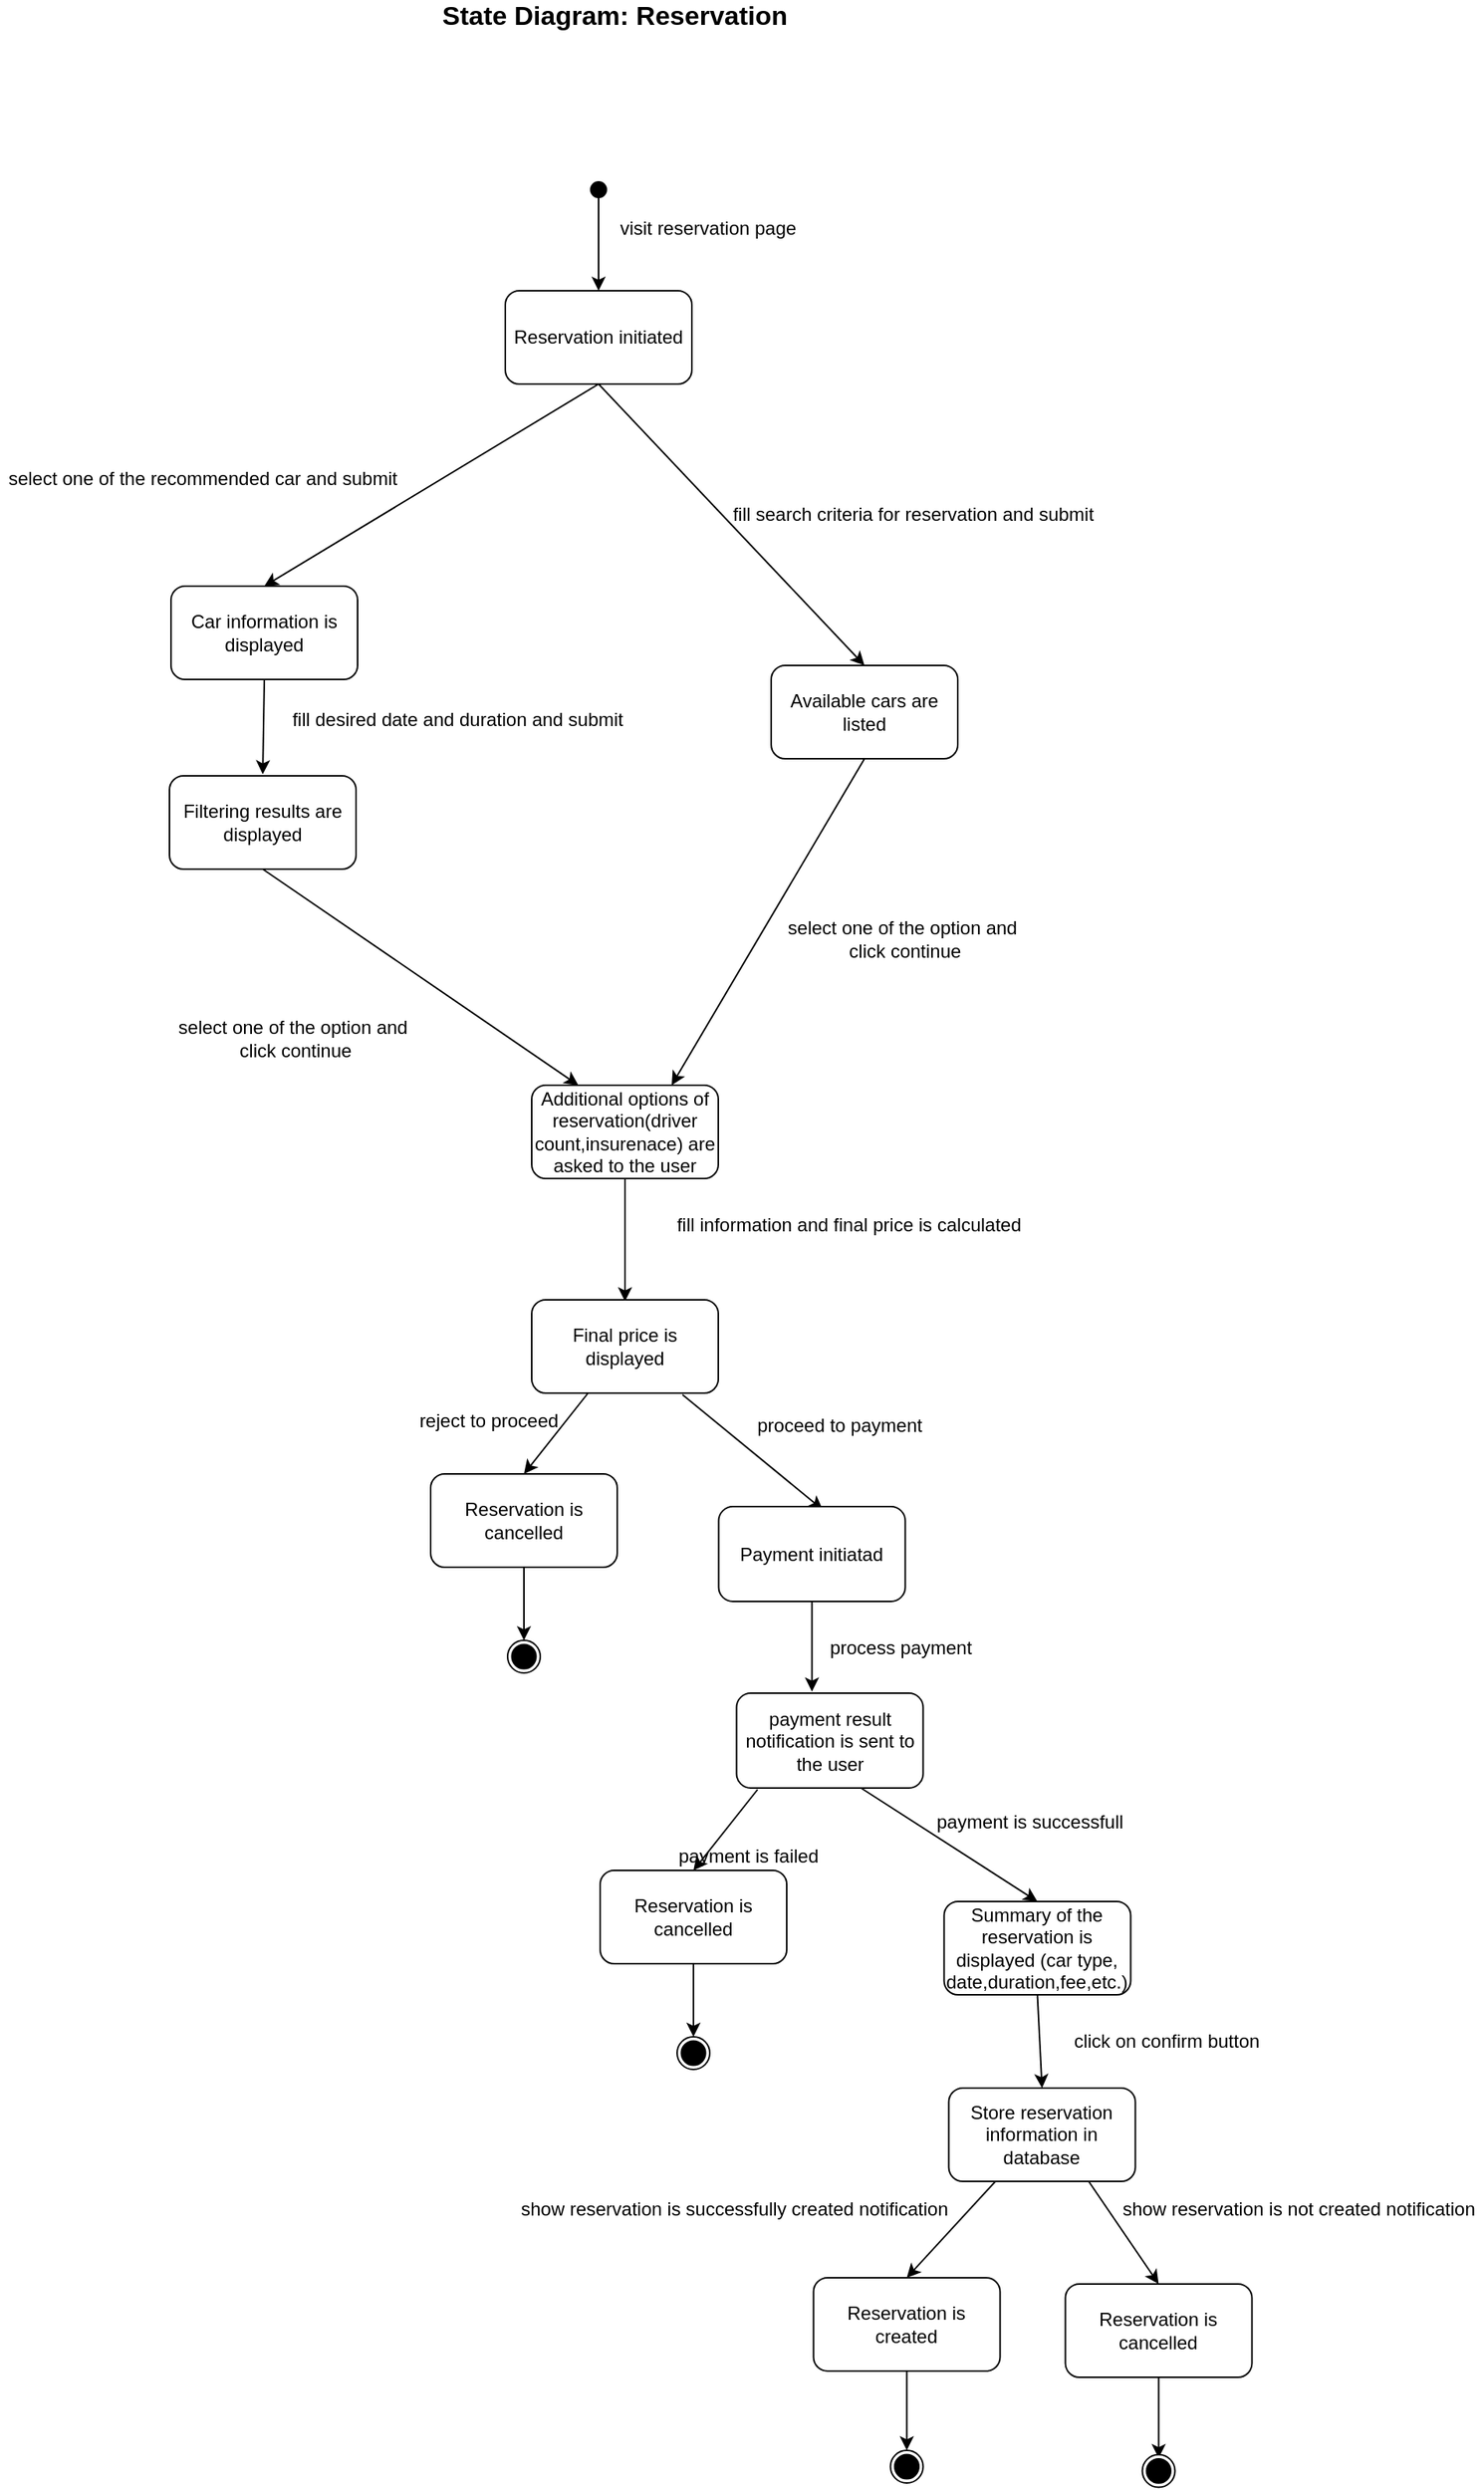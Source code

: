 <mxfile version="13.1.14" type="google"><diagram id="I1BvM2PEFjCEKqhY6WqG" name="Page-1"><mxGraphModel dx="1152" dy="1037" grid="0" gridSize="10" guides="1" tooltips="1" connect="1" arrows="1" fold="1" page="0" pageScale="1" pageWidth="850" pageHeight="1100" math="0" shadow="0"><root><mxCell id="0"/><mxCell id="1" parent="0"/><mxCell id="aM61dXOeNyEAPDIbZXlM-1" value="" style="ellipse;whiteSpace=wrap;html=1;aspect=fixed;fillColor=#000000;" parent="1" vertex="1"><mxGeometry x="390" y="90" width="10" height="10" as="geometry"/></mxCell><mxCell id="aM61dXOeNyEAPDIbZXlM-2" value="" style="endArrow=classic;html=1;exitX=0.5;exitY=1;exitDx=0;exitDy=0;entryX=0.5;entryY=0;entryDx=0;entryDy=0;" parent="1" source="aM61dXOeNyEAPDIbZXlM-1" target="aM61dXOeNyEAPDIbZXlM-6" edge="1"><mxGeometry width="50" height="50" relative="1" as="geometry"><mxPoint x="380" y="410" as="sourcePoint"/><mxPoint x="395" y="150" as="targetPoint"/></mxGeometry></mxCell><mxCell id="aM61dXOeNyEAPDIbZXlM-3" value="visit reservation page" style="text;html=1;align=center;verticalAlign=middle;resizable=0;points=[];autosize=1;" parent="1" vertex="1"><mxGeometry x="400" y="110" width="130" height="20" as="geometry"/></mxCell><mxCell id="aM61dXOeNyEAPDIbZXlM-4" value="&lt;b&gt;&lt;font style=&quot;font-size: 17px&quot;&gt;State Diagram: Reservation&lt;/font&gt;&lt;/b&gt;" style="text;html=1;align=center;verticalAlign=middle;resizable=0;points=[];autosize=1;" parent="1" vertex="1"><mxGeometry x="289" y="-26" width="232" height="19" as="geometry"/></mxCell><mxCell id="aM61dXOeNyEAPDIbZXlM-6" value="Reservation initiated" style="rounded=1;whiteSpace=wrap;html=1;fillColor=#FFFFFF;" parent="1" vertex="1"><mxGeometry x="335" y="160" width="120" height="60" as="geometry"/></mxCell><mxCell id="aM61dXOeNyEAPDIbZXlM-7" value="" style="endArrow=classic;html=1;exitX=0.5;exitY=1;exitDx=0;exitDy=0;entryX=0.5;entryY=0;entryDx=0;entryDy=0;" parent="1" source="aM61dXOeNyEAPDIbZXlM-6" target="aM61dXOeNyEAPDIbZXlM-9" edge="1"><mxGeometry width="50" height="50" relative="1" as="geometry"><mxPoint x="320" y="370" as="sourcePoint"/><mxPoint x="395" y="270" as="targetPoint"/></mxGeometry></mxCell><mxCell id="aM61dXOeNyEAPDIbZXlM-8" value="fill search criteria for reservation and submit" style="text;html=1;align=center;verticalAlign=middle;resizable=0;points=[];autosize=1;" parent="1" vertex="1"><mxGeometry x="472" y="294" width="250" height="20" as="geometry"/></mxCell><mxCell id="aM61dXOeNyEAPDIbZXlM-9" value="Available cars are listed" style="rounded=1;whiteSpace=wrap;html=1;fillColor=#FFFFFF;" parent="1" vertex="1"><mxGeometry x="506.03" y="401" width="120" height="60" as="geometry"/></mxCell><mxCell id="aM61dXOeNyEAPDIbZXlM-10" value="" style="endArrow=classic;html=1;exitX=0.5;exitY=1;exitDx=0;exitDy=0;entryX=0.75;entryY=0;entryDx=0;entryDy=0;" parent="1" source="aM61dXOeNyEAPDIbZXlM-9" target="H4Zhc6urobGK9iSFdEA7-1" edge="1"><mxGeometry width="50" height="50" relative="1" as="geometry"><mxPoint x="651" y="548" as="sourcePoint"/><mxPoint x="726" y="398" as="targetPoint"/></mxGeometry></mxCell><mxCell id="aM61dXOeNyEAPDIbZXlM-11" value="select one of the option and&lt;br&gt;&amp;nbsp;click continue" style="text;html=1;align=center;verticalAlign=middle;resizable=0;points=[];autosize=1;" parent="1" vertex="1"><mxGeometry x="511" y="561" width="158" height="32" as="geometry"/></mxCell><mxCell id="e_OwW7tcBv-j63vK3X-O-1" value="select one of the recommended car and submit" style="text;html=1;align=center;verticalAlign=middle;resizable=0;points=[];autosize=1;" parent="1" vertex="1"><mxGeometry x="10" y="272" width="260" height="18" as="geometry"/></mxCell><mxCell id="e_OwW7tcBv-j63vK3X-O-2" value="Car information is displayed" style="rounded=1;whiteSpace=wrap;html=1;fillColor=#FFFFFF;" parent="1" vertex="1"><mxGeometry x="120" y="350" width="120" height="60" as="geometry"/></mxCell><mxCell id="e_OwW7tcBv-j63vK3X-O-3" value="" style="endArrow=classic;html=1;exitX=0.5;exitY=1;exitDx=0;exitDy=0;" parent="1" source="e_OwW7tcBv-j63vK3X-O-2" edge="1"><mxGeometry width="50" height="50" relative="1" as="geometry"><mxPoint x="105" y="610" as="sourcePoint"/><mxPoint x="179" y="471" as="targetPoint"/></mxGeometry></mxCell><mxCell id="e_OwW7tcBv-j63vK3X-O-4" value="select one of the option and&lt;br&gt;&amp;nbsp;click continue" style="text;html=1;align=center;verticalAlign=middle;resizable=0;points=[];autosize=1;" parent="1" vertex="1"><mxGeometry x="119" y="625" width="158" height="32" as="geometry"/></mxCell><mxCell id="e_OwW7tcBv-j63vK3X-O-5" value="Summary of the reservation is displayed (car type, date,duration,fee,etc.)" style="rounded=1;whiteSpace=wrap;html=1;fillColor=#FFFFFF;" parent="1" vertex="1"><mxGeometry x="617.25" y="1196" width="120" height="60" as="geometry"/></mxCell><mxCell id="e_OwW7tcBv-j63vK3X-O-6" value="" style="endArrow=classic;html=1;exitX=0.5;exitY=1;exitDx=0;exitDy=0;entryX=0.5;entryY=0;entryDx=0;entryDy=0;" parent="1" source="e_OwW7tcBv-j63vK3X-O-5" target="e_OwW7tcBv-j63vK3X-O-8" edge="1"><mxGeometry width="50" height="50" relative="1" as="geometry"><mxPoint x="605.25" y="1486" as="sourcePoint"/><mxPoint x="680.25" y="1336" as="targetPoint"/></mxGeometry></mxCell><mxCell id="e_OwW7tcBv-j63vK3X-O-7" value="click on confirm button" style="text;html=1;align=center;verticalAlign=middle;resizable=0;points=[];autosize=1;" parent="1" vertex="1"><mxGeometry x="695.25" y="1276" width="130" height="20" as="geometry"/></mxCell><mxCell id="e_OwW7tcBv-j63vK3X-O-8" value="Store reservation information in database" style="rounded=1;whiteSpace=wrap;html=1;fillColor=#FFFFFF;" parent="1" vertex="1"><mxGeometry x="620.25" y="1316" width="120" height="60" as="geometry"/></mxCell><mxCell id="e_OwW7tcBv-j63vK3X-O-9" value="" style="endArrow=classic;html=1;exitX=0.75;exitY=1;exitDx=0;exitDy=0;entryX=0.5;entryY=0;entryDx=0;entryDy=0;" parent="1" source="e_OwW7tcBv-j63vK3X-O-8" target="e_OwW7tcBv-j63vK3X-O-14" edge="1"><mxGeometry width="50" height="50" relative="1" as="geometry"><mxPoint x="734.25" y="1366" as="sourcePoint"/><mxPoint x="750.25" y="1453" as="targetPoint"/></mxGeometry></mxCell><mxCell id="e_OwW7tcBv-j63vK3X-O-10" value="" style="endArrow=classic;html=1;exitX=0.25;exitY=1;exitDx=0;exitDy=0;entryX=0.5;entryY=0;entryDx=0;entryDy=0;" parent="1" source="e_OwW7tcBv-j63vK3X-O-8" target="e_OwW7tcBv-j63vK3X-O-13" edge="1"><mxGeometry width="50" height="50" relative="1" as="geometry"><mxPoint x="734.25" y="1366" as="sourcePoint"/><mxPoint x="607.25" y="1442" as="targetPoint"/></mxGeometry></mxCell><mxCell id="e_OwW7tcBv-j63vK3X-O-11" value="show reservation is not created notification" style="text;html=1;align=center;verticalAlign=middle;resizable=0;points=[];autosize=1;" parent="1" vertex="1"><mxGeometry x="726.25" y="1385" width="237" height="18" as="geometry"/></mxCell><mxCell id="e_OwW7tcBv-j63vK3X-O-12" value="show reservation is successfully created notification" style="text;html=1;align=center;verticalAlign=middle;resizable=0;points=[];autosize=1;" parent="1" vertex="1"><mxGeometry x="339.25" y="1385" width="285" height="18" as="geometry"/></mxCell><mxCell id="e_OwW7tcBv-j63vK3X-O-13" value="Reservation is created" style="rounded=1;whiteSpace=wrap;html=1;fillColor=#FFFFFF;" parent="1" vertex="1"><mxGeometry x="533.25" y="1438" width="120" height="60" as="geometry"/></mxCell><mxCell id="e_OwW7tcBv-j63vK3X-O-14" value="Reservation is cancelled" style="rounded=1;whiteSpace=wrap;html=1;fillColor=#FFFFFF;" parent="1" vertex="1"><mxGeometry x="695.25" y="1442" width="120" height="60" as="geometry"/></mxCell><mxCell id="e_OwW7tcBv-j63vK3X-O-15" value="" style="endArrow=classic;html=1;exitX=0.5;exitY=1;exitDx=0;exitDy=0;entryX=0.5;entryY=0;entryDx=0;entryDy=0;" parent="1" source="e_OwW7tcBv-j63vK3X-O-13" target="e_OwW7tcBv-j63vK3X-O-17" edge="1"><mxGeometry width="50" height="50" relative="1" as="geometry"><mxPoint x="669.25" y="1525" as="sourcePoint"/><mxPoint x="650.25" y="1552" as="targetPoint"/></mxGeometry></mxCell><mxCell id="e_OwW7tcBv-j63vK3X-O-16" value="" style="endArrow=classic;html=1;exitX=0.5;exitY=1;exitDx=0;exitDy=0;" parent="1" source="e_OwW7tcBv-j63vK3X-O-14" edge="1"><mxGeometry width="50" height="50" relative="1" as="geometry"><mxPoint x="734.25" y="1366" as="sourcePoint"/><mxPoint x="755.25" y="1554" as="targetPoint"/></mxGeometry></mxCell><mxCell id="e_OwW7tcBv-j63vK3X-O-17" value="" style="ellipse;whiteSpace=wrap;html=1;aspect=fixed;" parent="1" vertex="1"><mxGeometry x="582.75" y="1549" width="21" height="21" as="geometry"/></mxCell><mxCell id="e_OwW7tcBv-j63vK3X-O-18" value="" style="ellipse;whiteSpace=wrap;html=1;aspect=fixed;fillColor=#000000;" parent="1" vertex="1"><mxGeometry x="585.5" y="1551.75" width="15.5" height="15.5" as="geometry"/></mxCell><mxCell id="e_OwW7tcBv-j63vK3X-O-19" value="" style="endArrow=classic;html=1;exitX=0.5;exitY=1;exitDx=0;exitDy=0;entryX=0.5;entryY=0;entryDx=0;entryDy=0;" parent="1" source="aM61dXOeNyEAPDIbZXlM-6" target="e_OwW7tcBv-j63vK3X-O-2" edge="1"><mxGeometry width="50" height="50" relative="1" as="geometry"><mxPoint x="405" y="230" as="sourcePoint"/><mxPoint x="736" y="298" as="targetPoint"/></mxGeometry></mxCell><mxCell id="e_OwW7tcBv-j63vK3X-O-20" value="Filtering results are displayed" style="rounded=1;whiteSpace=wrap;html=1;fillColor=#FFFFFF;" parent="1" vertex="1"><mxGeometry x="119" y="472" width="120" height="60" as="geometry"/></mxCell><mxCell id="e_OwW7tcBv-j63vK3X-O-21" value="" style="endArrow=classic;html=1;exitX=0.5;exitY=1;exitDx=0;exitDy=0;entryX=0.25;entryY=0;entryDx=0;entryDy=0;" parent="1" source="e_OwW7tcBv-j63vK3X-O-20" target="H4Zhc6urobGK9iSFdEA7-1" edge="1"><mxGeometry width="50" height="50" relative="1" as="geometry"><mxPoint x="-2" y="718" as="sourcePoint"/><mxPoint x="73" y="548" as="targetPoint"/></mxGeometry></mxCell><mxCell id="e_OwW7tcBv-j63vK3X-O-22" value="fill desired date and duration and submit" style="text;html=1;align=center;verticalAlign=middle;resizable=0;points=[];autosize=1;" parent="1" vertex="1"><mxGeometry x="192" y="427" width="223" height="18" as="geometry"/></mxCell><mxCell id="e_OwW7tcBv-j63vK3X-O-25" value="" style="ellipse;whiteSpace=wrap;html=1;aspect=fixed;" parent="1" vertex="1"><mxGeometry x="744.75" y="1551.75" width="21" height="21" as="geometry"/></mxCell><mxCell id="e_OwW7tcBv-j63vK3X-O-26" value="" style="ellipse;whiteSpace=wrap;html=1;aspect=fixed;fillColor=#000000;" parent="1" vertex="1"><mxGeometry x="747.5" y="1554.5" width="15.5" height="15.5" as="geometry"/></mxCell><mxCell id="H4Zhc6urobGK9iSFdEA7-1" value="Additional options of reservation(driver count,insurenace) are asked to the user" style="rounded=1;whiteSpace=wrap;html=1;fillColor=#FFFFFF;" vertex="1" parent="1"><mxGeometry x="352" y="671" width="120" height="60" as="geometry"/></mxCell><mxCell id="H4Zhc6urobGK9iSFdEA7-2" value="" style="endArrow=classic;html=1;exitX=0.5;exitY=1;exitDx=0;exitDy=0;" edge="1" parent="1" source="H4Zhc6urobGK9iSFdEA7-1"><mxGeometry width="50" height="50" relative="1" as="geometry"><mxPoint x="598" y="542" as="sourcePoint"/><mxPoint x="412" y="810" as="targetPoint"/></mxGeometry></mxCell><mxCell id="H4Zhc6urobGK9iSFdEA7-3" value="&amp;nbsp;fill information and final price is calculated" style="text;html=1;align=center;verticalAlign=middle;resizable=0;points=[];autosize=1;" vertex="1" parent="1"><mxGeometry x="436.5" y="752" width="235" height="18" as="geometry"/></mxCell><mxCell id="H4Zhc6urobGK9iSFdEA7-4" value="Final price is displayed" style="rounded=1;whiteSpace=wrap;html=1;fillColor=#FFFFFF;" vertex="1" parent="1"><mxGeometry x="352" y="809" width="120" height="60" as="geometry"/></mxCell><mxCell id="H4Zhc6urobGK9iSFdEA7-5" value="" style="endArrow=classic;html=1;exitX=0.808;exitY=1.017;exitDx=0;exitDy=0;entryX=0.558;entryY=0.033;entryDx=0;entryDy=0;entryPerimeter=0;exitPerimeter=0;" edge="1" parent="1" source="H4Zhc6urobGK9iSFdEA7-4" target="H4Zhc6urobGK9iSFdEA7-7"><mxGeometry width="50" height="50" relative="1" as="geometry"><mxPoint x="422" y="741" as="sourcePoint"/><mxPoint x="415" y="968" as="targetPoint"/></mxGeometry></mxCell><mxCell id="H4Zhc6urobGK9iSFdEA7-6" value="&amp;nbsp;proceed to payment" style="text;html=1;align=center;verticalAlign=middle;resizable=0;points=[];autosize=1;" vertex="1" parent="1"><mxGeometry x="488.25" y="881" width="119" height="18" as="geometry"/></mxCell><mxCell id="H4Zhc6urobGK9iSFdEA7-7" value="Payment initiatad" style="rounded=1;whiteSpace=wrap;html=1;fillColor=#FFFFFF;" vertex="1" parent="1"><mxGeometry x="472.25" y="942" width="120" height="61" as="geometry"/></mxCell><mxCell id="H4Zhc6urobGK9iSFdEA7-8" value="" style="endArrow=classic;html=1;exitX=0.5;exitY=1;exitDx=0;exitDy=0;" edge="1" parent="1" source="H4Zhc6urobGK9iSFdEA7-7"><mxGeometry width="50" height="50" relative="1" as="geometry"><mxPoint x="535.25" y="1020" as="sourcePoint"/><mxPoint x="532.25" y="1061" as="targetPoint"/></mxGeometry></mxCell><mxCell id="H4Zhc6urobGK9iSFdEA7-10" value="" style="endArrow=classic;html=1;entryX=0.5;entryY=0;entryDx=0;entryDy=0;" edge="1" parent="1" source="H4Zhc6urobGK9iSFdEA7-4" target="H4Zhc6urobGK9iSFdEA7-11"><mxGeometry width="50" height="50" relative="1" as="geometry"><mxPoint x="422" y="879" as="sourcePoint"/><mxPoint x="370" y="924" as="targetPoint"/></mxGeometry></mxCell><mxCell id="H4Zhc6urobGK9iSFdEA7-11" value="Reservation is cancelled" style="rounded=1;whiteSpace=wrap;html=1;fillColor=#FFFFFF;" vertex="1" parent="1"><mxGeometry x="287" y="921" width="120" height="60" as="geometry"/></mxCell><mxCell id="H4Zhc6urobGK9iSFdEA7-12" value="reject to proceed" style="text;html=1;align=center;verticalAlign=middle;resizable=0;points=[];autosize=1;" vertex="1" parent="1"><mxGeometry x="274" y="878" width="99" height="18" as="geometry"/></mxCell><mxCell id="H4Zhc6urobGK9iSFdEA7-13" value="" style="endArrow=classic;html=1;exitX=0.5;exitY=1;exitDx=0;exitDy=0;entryX=0.5;entryY=0;entryDx=0;entryDy=0;" edge="1" parent="1" target="H4Zhc6urobGK9iSFdEA7-14" source="H4Zhc6urobGK9iSFdEA7-11"><mxGeometry width="50" height="50" relative="1" as="geometry"><mxPoint x="332.5" y="989" as="sourcePoint"/><mxPoint x="389.5" y="1043" as="targetPoint"/></mxGeometry></mxCell><mxCell id="H4Zhc6urobGK9iSFdEA7-14" value="" style="ellipse;whiteSpace=wrap;html=1;aspect=fixed;" vertex="1" parent="1"><mxGeometry x="336.5" y="1028" width="21" height="21" as="geometry"/></mxCell><mxCell id="H4Zhc6urobGK9iSFdEA7-15" value="" style="ellipse;whiteSpace=wrap;html=1;aspect=fixed;fillColor=#000000;" vertex="1" parent="1"><mxGeometry x="339.25" y="1030.75" width="15.5" height="15.5" as="geometry"/></mxCell><mxCell id="H4Zhc6urobGK9iSFdEA7-16" value="process payment" style="text;html=1;align=center;verticalAlign=middle;resizable=0;points=[];autosize=1;" vertex="1" parent="1"><mxGeometry x="538.25" y="1024" width="101" height="18" as="geometry"/></mxCell><mxCell id="H4Zhc6urobGK9iSFdEA7-17" value="payment result notification is sent to the user" style="rounded=1;whiteSpace=wrap;html=1;fillColor=#FFFFFF;" vertex="1" parent="1"><mxGeometry x="483.75" y="1062" width="120" height="61" as="geometry"/></mxCell><mxCell id="H4Zhc6urobGK9iSFdEA7-18" value="" style="endArrow=classic;html=1;entryX=0.5;entryY=0;entryDx=0;entryDy=0;" edge="1" parent="1"><mxGeometry width="50" height="50" relative="1" as="geometry"><mxPoint x="497.25" y="1124" as="sourcePoint"/><mxPoint x="456.03" y="1176" as="targetPoint"/></mxGeometry></mxCell><mxCell id="H4Zhc6urobGK9iSFdEA7-19" value="payment is failed" style="text;html=1;align=center;verticalAlign=middle;resizable=0;points=[];autosize=1;" vertex="1" parent="1"><mxGeometry x="440.78" y="1158" width="100" height="18" as="geometry"/></mxCell><mxCell id="H4Zhc6urobGK9iSFdEA7-20" value="" style="endArrow=classic;html=1;exitX=0.5;exitY=1;exitDx=0;exitDy=0;entryX=0.5;entryY=0;entryDx=0;entryDy=0;" edge="1" parent="1" target="H4Zhc6urobGK9iSFdEA7-21"><mxGeometry width="50" height="50" relative="1" as="geometry"><mxPoint x="456.03" y="1236" as="sourcePoint"/><mxPoint x="498.53" y="1298" as="targetPoint"/></mxGeometry></mxCell><mxCell id="H4Zhc6urobGK9iSFdEA7-21" value="" style="ellipse;whiteSpace=wrap;html=1;aspect=fixed;" vertex="1" parent="1"><mxGeometry x="445.53" y="1283" width="21" height="21" as="geometry"/></mxCell><mxCell id="H4Zhc6urobGK9iSFdEA7-22" value="" style="ellipse;whiteSpace=wrap;html=1;aspect=fixed;fillColor=#000000;" vertex="1" parent="1"><mxGeometry x="448.28" y="1285.75" width="15.5" height="15.5" as="geometry"/></mxCell><mxCell id="H4Zhc6urobGK9iSFdEA7-23" value="Reservation is cancelled" style="rounded=1;whiteSpace=wrap;html=1;fillColor=#FFFFFF;" vertex="1" parent="1"><mxGeometry x="396.03" y="1176" width="120" height="60" as="geometry"/></mxCell><mxCell id="H4Zhc6urobGK9iSFdEA7-24" value="" style="endArrow=classic;html=1;entryX=0.5;entryY=0;entryDx=0;entryDy=0;exitX=0.667;exitY=1;exitDx=0;exitDy=0;exitPerimeter=0;" edge="1" parent="1" source="H4Zhc6urobGK9iSFdEA7-17" target="e_OwW7tcBv-j63vK3X-O-5"><mxGeometry width="50" height="50" relative="1" as="geometry"><mxPoint x="679.47" y="1140" as="sourcePoint"/><mxPoint x="794.47" y="1212" as="targetPoint"/></mxGeometry></mxCell><mxCell id="H4Zhc6urobGK9iSFdEA7-25" value="payment is successfull" style="text;html=1;align=center;verticalAlign=middle;resizable=0;points=[];autosize=1;" vertex="1" parent="1"><mxGeometry x="607.25" y="1136" width="130" height="18" as="geometry"/></mxCell></root></mxGraphModel></diagram></mxfile>